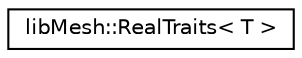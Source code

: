 digraph "类继承关系图"
{
 // INTERACTIVE_SVG=YES
  edge [fontname="Helvetica",fontsize="10",labelfontname="Helvetica",labelfontsize="10"];
  node [fontname="Helvetica",fontsize="10",shape=record];
  rankdir="LR";
  Node1 [label="libMesh::RealTraits\< T \>",height=0.2,width=0.4,color="black", fillcolor="white", style="filled",URL="$structlibMesh_1_1RealTraits.html"];
}
